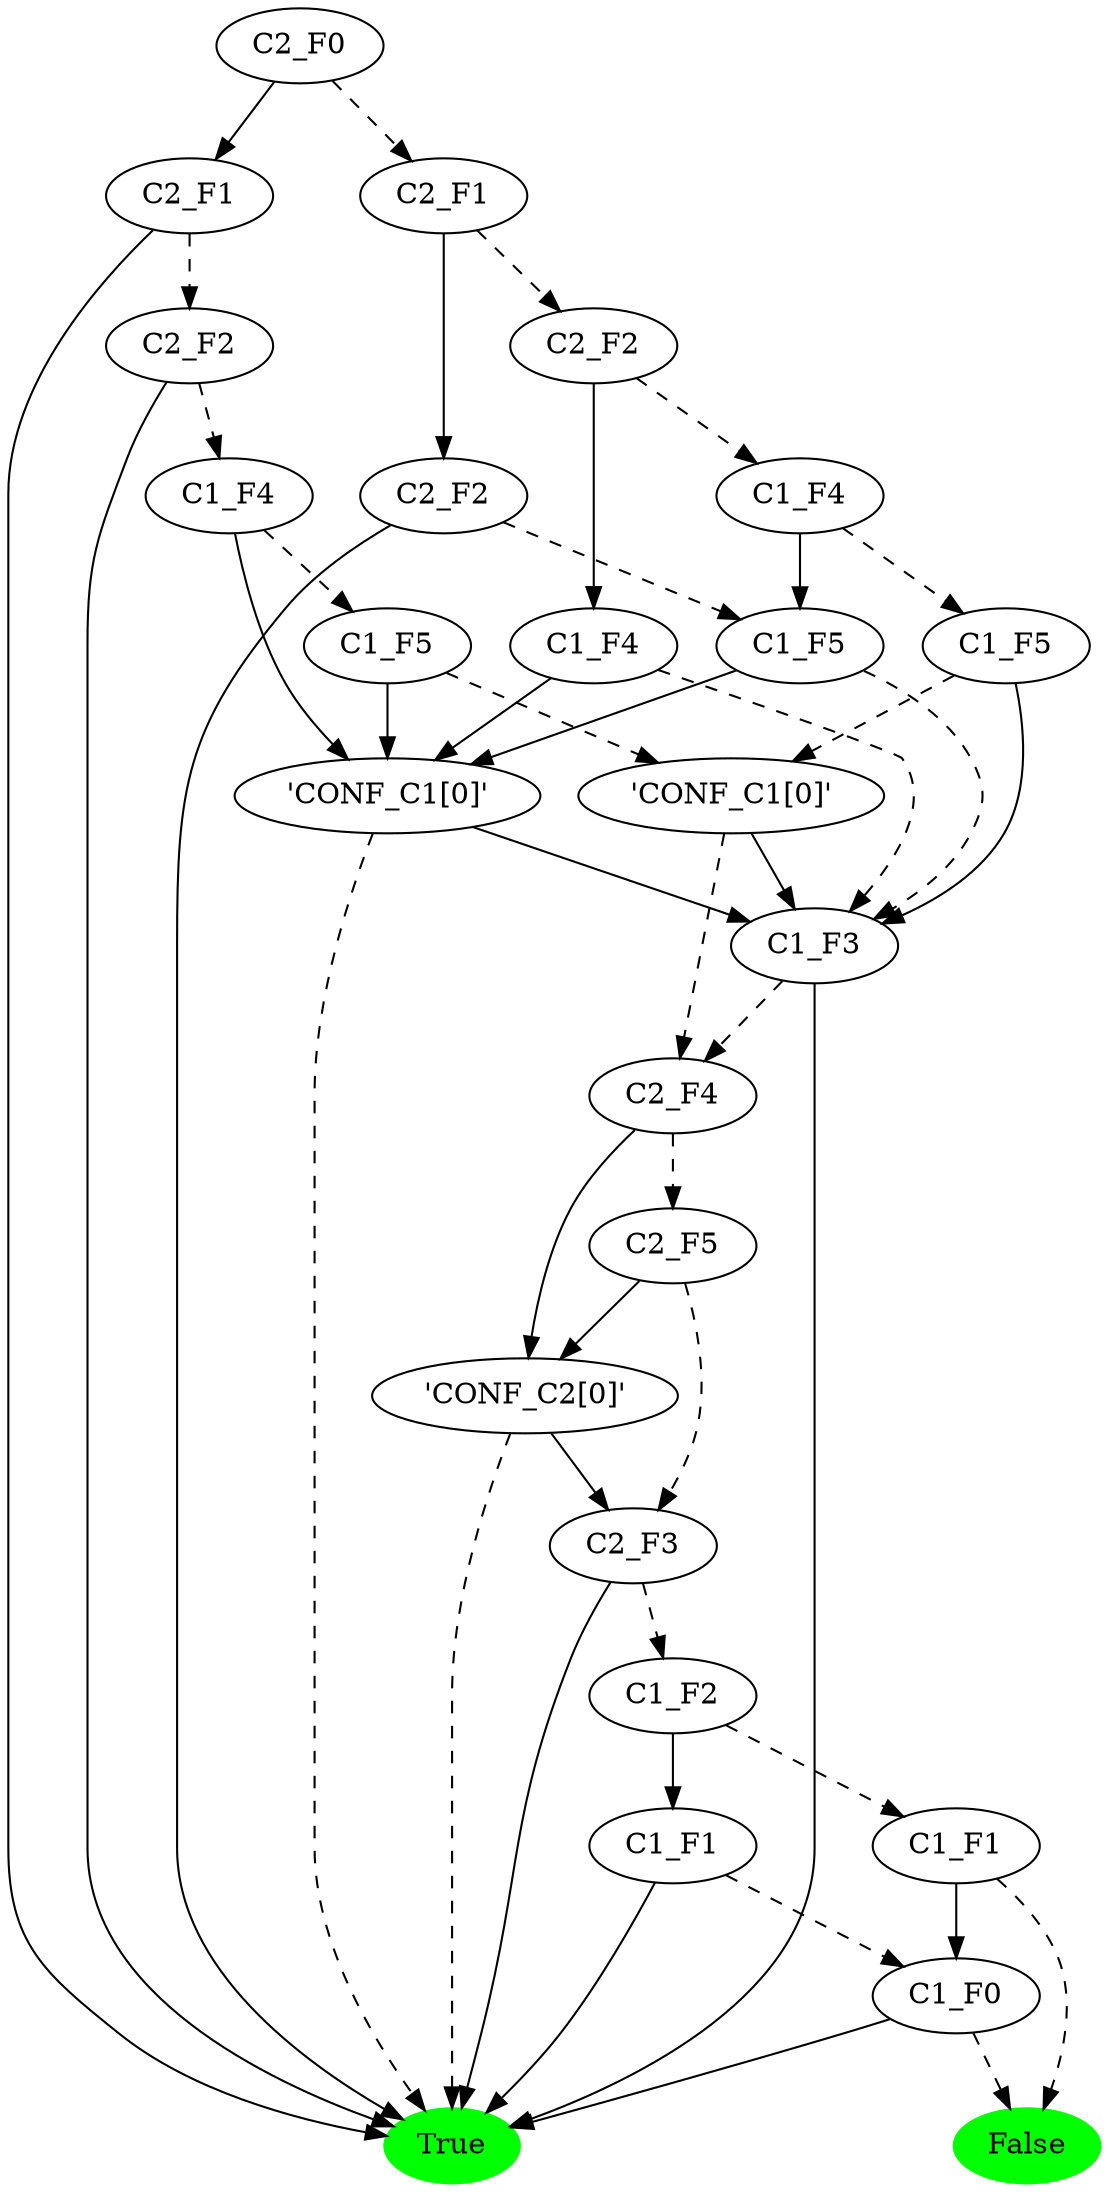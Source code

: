 digraph "" {
	node [label="\N"];
	-1	[color=green,
		label=True,
		style=filled];
	-2	[color=green,
		label=False,
		style=filled];
	0	[label=C2_F0];
	1	[label=C2_F1];
	0 -> 1	[style=dashed];
	19	[label=C2_F1];
	0 -> 19	[style=solid];
	2	[label=C2_F2];
	1 -> 2	[style=dashed];
	18	[label=C2_F2];
	1 -> 18	[style=solid];
	3	[label=C1_F4];
	2 -> 3	[style=dashed];
	17	[label=C1_F4];
	2 -> 17	[style=solid];
	4	[label=C1_F5];
	3 -> 4	[style=dashed];
	15	[label=C1_F5];
	3 -> 15	[style=solid];
	5	[label="'CONF_C1[0]'"];
	4 -> 5	[style=dashed];
	14	[label=C1_F3];
	4 -> 14	[style=solid];
	6	[label=C2_F4];
	5 -> 6	[style=dashed];
	5 -> 14	[style=solid];
	7	[label=C2_F5];
	6 -> 7	[style=dashed];
	13	[label="'CONF_C2[0]'"];
	6 -> 13	[style=solid];
	8	[label=C2_F3];
	7 -> 8	[style=dashed];
	7 -> 13	[style=solid];
	8 -> -1	[style=solid];
	9	[label=C1_F2];
	8 -> 9	[style=dashed];
	10	[label=C1_F1];
	9 -> 10	[style=dashed];
	12	[label=C1_F1];
	9 -> 12	[style=solid];
	10 -> -2	[style=dashed];
	11	[label=C1_F0];
	10 -> 11	[style=solid];
	11 -> -1	[style=solid];
	11 -> -2	[style=dashed];
	12 -> -1	[style=solid];
	12 -> 11	[style=dashed];
	13 -> -1	[style=dashed];
	13 -> 8	[style=solid];
	14 -> -1	[style=solid];
	14 -> 6	[style=dashed];
	15 -> 14	[style=dashed];
	16	[label="'CONF_C1[0]'"];
	15 -> 16	[style=solid];
	16 -> -1	[style=dashed];
	16 -> 14	[style=solid];
	17 -> 14	[style=dashed];
	17 -> 16	[style=solid];
	18 -> -1	[style=solid];
	18 -> 15	[style=dashed];
	19 -> -1	[style=solid];
	20	[label=C2_F2];
	19 -> 20	[style=dashed];
	20 -> -1	[style=solid];
	21	[label=C1_F4];
	20 -> 21	[style=dashed];
	21 -> 16	[style=solid];
	22	[label=C1_F5];
	21 -> 22	[style=dashed];
	22 -> 5	[style=dashed];
	22 -> 16	[style=solid];
}
